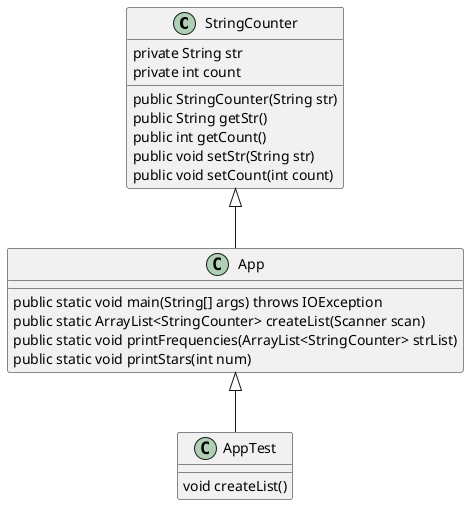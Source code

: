 @startuml
StringCounter <|-- App
App <|-- AppTest

StringCounter : private String str
StringCounter : private int count
StringCounter : public StringCounter(String str)
StringCounter : public String getStr()
StringCounter : public int getCount()
StringCounter : public void setStr(String str)
StringCounter : public void setCount(int count)
App : public static void main(String[] args) throws IOException
App : public static ArrayList<StringCounter> createList(Scanner scan)
App : public static void printFrequencies(ArrayList<StringCounter> strList)
App : public static void printStars(int num)
AppTest : void createList()
@enduml